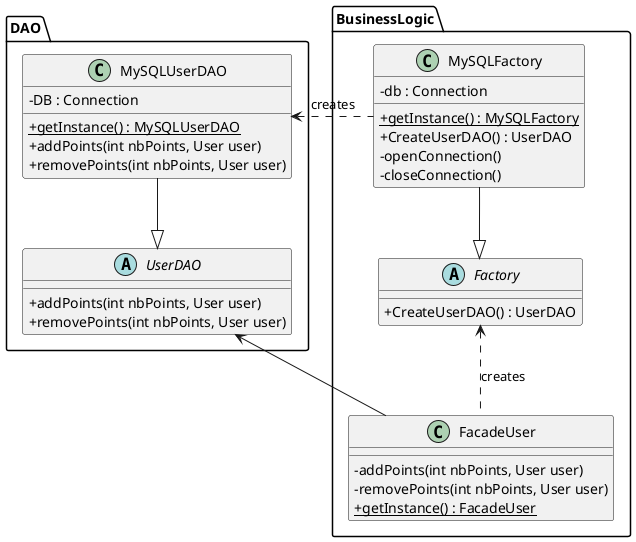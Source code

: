 @startuml
skinparam classAttributeIconSize 0

package BusinessLogic{
    class FacadeUser{
        - addPoints(int nbPoints, User user)
        - removePoints(int nbPoints, User user)
        + {static} getInstance() : FacadeUser
    }

    abstract class Factory{
        + CreateUserDAO() : UserDAO
    }
    class MySQLFactory{
        - db : Connection
        + {static} getInstance() : MySQLFactory
        + CreateUserDAO() : UserDAO
        - openConnection()
        - closeConnection()
    }


    Factory <.. FacadeUser : creates
    Factory <|-up- MySQLFactory





}

package DAO{

    abstract class UserDAO{
        + addPoints(int nbPoints, User user)
        + removePoints(int nbPoints, User user)
    }

    class MySQLUserDAO{
        - DB : Connection
        + {static} getInstance() : MySQLUserDAO
        + addPoints(int nbPoints, User user)
        + removePoints(int nbPoints, User user)

    }

    MySQLUserDAO --|> UserDAO
    MySQLUserDAO <.right. MySQLFactory : creates

    UserDAO <-right- FacadeUser
}

@enduml